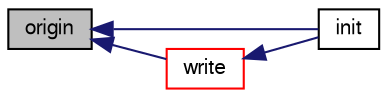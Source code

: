 digraph "origin"
{
  bgcolor="transparent";
  edge [fontname="FreeSans",fontsize="10",labelfontname="FreeSans",labelfontsize="10"];
  node [fontname="FreeSans",fontsize="10",shape=record];
  rankdir="LR";
  Node2840 [label="origin",height=0.2,width=0.4,color="black", fillcolor="grey75", style="filled", fontcolor="black"];
  Node2840 -> Node2841 [dir="back",color="midnightblue",fontsize="10",style="solid",fontname="FreeSans"];
  Node2841 [label="init",height=0.2,width=0.4,color="black",URL="$a25010.html#a92073d939928f78b4df907700e58b486",tooltip="Init from dictionary. "];
  Node2840 -> Node2842 [dir="back",color="midnightblue",fontsize="10",style="solid",fontname="FreeSans"];
  Node2842 [label="write",height=0.2,width=0.4,color="red",URL="$a25010.html#a293fdfec8bdfbd5c3913ab4c9f3454ff",tooltip="Write. "];
  Node2842 -> Node2841 [dir="back",color="midnightblue",fontsize="10",style="solid",fontname="FreeSans"];
}
